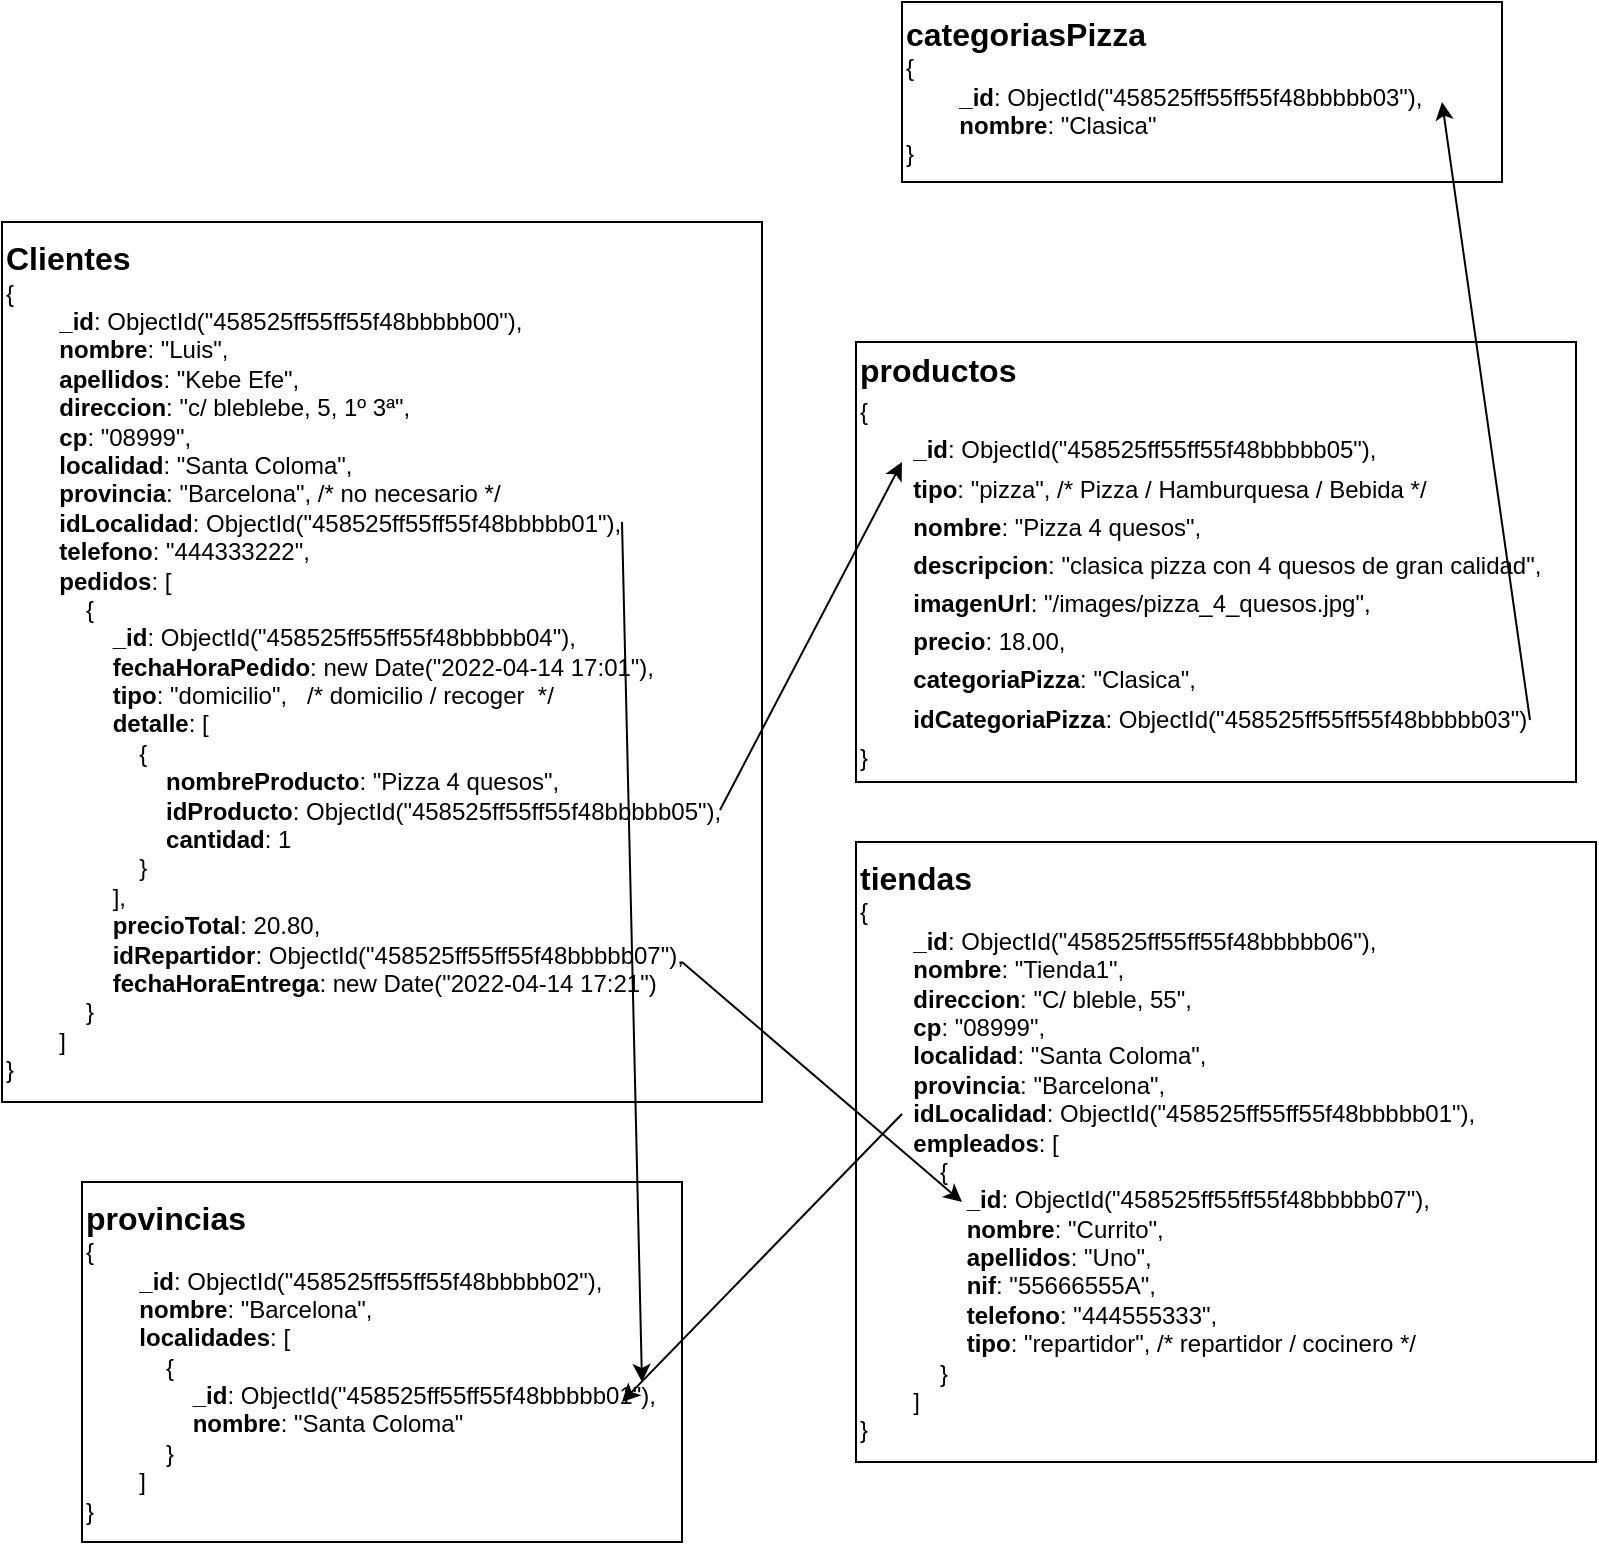 <mxfile version="17.4.4" type="device"><diagram id="1CCl8gI8QosCB9EsHlma" name="Page-1"><mxGraphModel dx="1592" dy="853" grid="1" gridSize="10" guides="1" tooltips="1" connect="1" arrows="1" fold="1" page="1" pageScale="1" pageWidth="827" pageHeight="1169" math="0" shadow="0"><root><mxCell id="0"/><mxCell id="1" parent="0"/><mxCell id="CFaQZiT78sB-B8ie4LWk-1" value="&lt;div&gt;&lt;b&gt;&lt;font style=&quot;font-size: 16px&quot;&gt;Clientes&lt;/font&gt;&lt;/b&gt;&lt;/div&gt;&lt;div&gt;&lt;span style=&quot;font-size: 12px&quot;&gt;{&lt;/span&gt;&lt;/div&gt;&lt;div&gt;&lt;span style=&quot;font-size: 12px&quot;&gt;&amp;nbsp; &amp;nbsp; &amp;nbsp; &amp;nbsp; &lt;b&gt;_id&lt;/b&gt;: ObjectId(&quot;458525ff55ff55f48bbbbb00&quot;),&lt;/span&gt;&lt;/div&gt;&lt;div&gt;&lt;span style=&quot;font-size: 12px&quot;&gt;&amp;nbsp; &amp;nbsp; &amp;nbsp; &amp;nbsp; &lt;b&gt;nombre&lt;/b&gt;: &quot;Luis&quot;,&lt;/span&gt;&lt;/div&gt;&lt;div&gt;&lt;span style=&quot;font-size: 12px&quot;&gt;&amp;nbsp; &amp;nbsp; &amp;nbsp; &amp;nbsp; &lt;b&gt;apellidos&lt;/b&gt;: &quot;Kebe Efe&quot;,&lt;/span&gt;&lt;/div&gt;&lt;div&gt;&lt;span style=&quot;font-size: 12px&quot;&gt;&amp;nbsp; &amp;nbsp; &amp;nbsp; &amp;nbsp; &lt;b&gt;direccion&lt;/b&gt;: &quot;c/ bleblebe, 5, 1º 3ª&quot;,&lt;/span&gt;&lt;/div&gt;&lt;div&gt;&lt;span style=&quot;font-size: 12px&quot;&gt;&amp;nbsp; &amp;nbsp; &amp;nbsp; &amp;nbsp; &lt;b&gt;cp&lt;/b&gt;: &quot;08999&quot;,&lt;/span&gt;&lt;/div&gt;&lt;div&gt;&lt;span style=&quot;font-size: 12px&quot;&gt;&amp;nbsp; &amp;nbsp; &amp;nbsp; &amp;nbsp; &lt;b&gt;localidad&lt;/b&gt;: &quot;Santa Coloma&quot;,&lt;/span&gt;&lt;/div&gt;&lt;div&gt;&lt;span style=&quot;font-size: 12px&quot;&gt;&amp;nbsp; &amp;nbsp; &amp;nbsp; &amp;nbsp; &lt;b&gt;provincia&lt;/b&gt;: &quot;Barcelona&quot;, /* no necesario */&lt;/span&gt;&lt;/div&gt;&lt;div&gt;&lt;span style=&quot;font-size: 12px&quot;&gt;&amp;nbsp; &amp;nbsp; &amp;nbsp; &amp;nbsp; &lt;b&gt;idLocalidad&lt;/b&gt;: ObjectId(&quot;458525ff55ff55f48bbbbb01&quot;),&amp;nbsp; &amp;nbsp; &amp;nbsp; &amp;nbsp;&amp;nbsp;&lt;/span&gt;&lt;/div&gt;&lt;div&gt;&lt;span style=&quot;font-size: 12px&quot;&gt;&amp;nbsp; &amp;nbsp; &amp;nbsp; &amp;nbsp; &lt;b&gt;telefono&lt;/b&gt;: &quot;444333222&quot;,&lt;/span&gt;&lt;/div&gt;&lt;div&gt;&lt;span style=&quot;font-size: 12px&quot;&gt;&amp;nbsp; &amp;nbsp; &amp;nbsp; &amp;nbsp; &lt;b&gt;pedidos&lt;/b&gt;: [&lt;/span&gt;&lt;/div&gt;&lt;div&gt;&lt;span style=&quot;font-size: 12px&quot;&gt;&amp;nbsp; &amp;nbsp; &amp;nbsp; &amp;nbsp; &amp;nbsp; &amp;nbsp; {&lt;/span&gt;&lt;/div&gt;&lt;div&gt;&lt;span style=&quot;font-size: 12px&quot;&gt;&amp;nbsp; &amp;nbsp; &amp;nbsp; &amp;nbsp; &amp;nbsp; &amp;nbsp; &amp;nbsp; &amp;nbsp; &lt;b&gt;_id&lt;/b&gt;: ObjectId(&quot;458525ff55ff55f48bbbbb04&quot;),&lt;/span&gt;&lt;/div&gt;&lt;div&gt;&lt;span style=&quot;font-size: 12px&quot;&gt;&amp;nbsp; &amp;nbsp; &amp;nbsp; &amp;nbsp; &amp;nbsp; &amp;nbsp; &amp;nbsp; &amp;nbsp; &lt;b&gt;fechaHoraPedido&lt;/b&gt;: new Date(&quot;2022-04-14 17:01&quot;),&lt;/span&gt;&lt;/div&gt;&lt;div&gt;&lt;span style=&quot;font-size: 12px&quot;&gt;&amp;nbsp; &amp;nbsp; &amp;nbsp; &amp;nbsp; &amp;nbsp; &amp;nbsp; &amp;nbsp; &amp;nbsp; &lt;b&gt;tipo&lt;/b&gt;: &quot;domicilio&quot;,&amp;nbsp; &amp;nbsp;/* domicilio / recoger&amp;nbsp; */&lt;/span&gt;&lt;/div&gt;&lt;div&gt;&lt;span style=&quot;font-size: 12px&quot;&gt;&amp;nbsp; &amp;nbsp; &amp;nbsp; &amp;nbsp; &amp;nbsp; &amp;nbsp; &amp;nbsp; &amp;nbsp; &lt;b&gt;detalle&lt;/b&gt;: [&lt;/span&gt;&lt;/div&gt;&lt;div&gt;&lt;span style=&quot;font-size: 12px&quot;&gt;&amp;nbsp; &amp;nbsp; &amp;nbsp; &amp;nbsp; &amp;nbsp; &amp;nbsp; &amp;nbsp; &amp;nbsp; &amp;nbsp; &amp;nbsp; {&lt;/span&gt;&lt;/div&gt;&lt;div&gt;&lt;span style=&quot;font-size: 12px&quot;&gt;&amp;nbsp; &amp;nbsp; &amp;nbsp; &amp;nbsp; &amp;nbsp; &amp;nbsp; &amp;nbsp; &amp;nbsp; &amp;nbsp; &amp;nbsp; &amp;nbsp; &amp;nbsp; &lt;b&gt;nombreProducto&lt;/b&gt;: &quot;Pizza 4 quesos&quot;,&lt;/span&gt;&lt;/div&gt;&lt;div&gt;&lt;span style=&quot;font-size: 12px&quot;&gt;&amp;nbsp; &amp;nbsp; &amp;nbsp; &amp;nbsp; &amp;nbsp; &amp;nbsp; &amp;nbsp; &amp;nbsp; &amp;nbsp; &amp;nbsp; &amp;nbsp; &amp;nbsp; &lt;b&gt;idProducto&lt;/b&gt;: ObjectId(&quot;458525ff55ff55f48bbbbb05&quot;),&lt;/span&gt;&lt;/div&gt;&lt;div&gt;&lt;span style=&quot;font-size: 12px&quot;&gt;&amp;nbsp; &amp;nbsp; &amp;nbsp; &amp;nbsp; &amp;nbsp; &amp;nbsp; &amp;nbsp; &amp;nbsp; &amp;nbsp; &amp;nbsp; &amp;nbsp; &amp;nbsp; &lt;b&gt;cantidad&lt;/b&gt;: 1&lt;/span&gt;&lt;/div&gt;&lt;div&gt;&lt;span style=&quot;font-size: 12px&quot;&gt;&amp;nbsp; &amp;nbsp; &amp;nbsp; &amp;nbsp; &amp;nbsp; &amp;nbsp; &amp;nbsp; &amp;nbsp; &amp;nbsp; &amp;nbsp; }&lt;/span&gt;&lt;/div&gt;&lt;div&gt;&lt;span style=&quot;font-size: 12px&quot;&gt;&amp;nbsp; &amp;nbsp; &amp;nbsp; &amp;nbsp; &amp;nbsp; &amp;nbsp; &amp;nbsp; &amp;nbsp; ],&lt;/span&gt;&lt;/div&gt;&lt;div&gt;&lt;span style=&quot;font-size: 12px&quot;&gt;&amp;nbsp; &amp;nbsp; &amp;nbsp; &amp;nbsp; &amp;nbsp; &amp;nbsp; &amp;nbsp; &amp;nbsp; &lt;b&gt;precioTotal&lt;/b&gt;: 20.80,&amp;nbsp; &amp;nbsp; &amp;nbsp;&lt;/span&gt;&lt;/div&gt;&lt;div&gt;&lt;span style=&quot;font-size: 12px&quot;&gt;&amp;nbsp; &amp;nbsp; &amp;nbsp; &amp;nbsp; &amp;nbsp; &amp;nbsp; &amp;nbsp; &amp;nbsp; &lt;b&gt;idRepartidor&lt;/b&gt;: ObjectId(&quot;458525ff55ff55f48bbbbb07&quot;),&lt;/span&gt;&lt;/div&gt;&lt;div&gt;&lt;span style=&quot;font-size: 12px&quot;&gt;&amp;nbsp; &amp;nbsp; &amp;nbsp; &amp;nbsp; &amp;nbsp; &amp;nbsp; &amp;nbsp; &amp;nbsp; &lt;b&gt;fechaHoraEntrega&lt;/b&gt;: new Date(&quot;2022-04-14 17:21&quot;)&lt;/span&gt;&lt;/div&gt;&lt;div&gt;&lt;span style=&quot;font-size: 12px&quot;&gt;&amp;nbsp; &amp;nbsp; &amp;nbsp; &amp;nbsp; &amp;nbsp; &amp;nbsp; }&lt;/span&gt;&lt;/div&gt;&lt;div&gt;&lt;span style=&quot;font-size: 12px&quot;&gt;&amp;nbsp; &amp;nbsp; &amp;nbsp; &amp;nbsp; ]&lt;/span&gt;&lt;/div&gt;&lt;div&gt;&lt;span style=&quot;font-size: 12px&quot;&gt;}&lt;/span&gt;&lt;/div&gt;" style="rounded=0;whiteSpace=wrap;html=1;align=left;" parent="1" vertex="1"><mxGeometry x="30" y="180" width="380" height="440" as="geometry"/></mxCell><mxCell id="CFaQZiT78sB-B8ie4LWk-2" value="&lt;div&gt;&lt;font size=&quot;1&quot;&gt;&lt;b style=&quot;font-size: 16px&quot;&gt;provincias&lt;/b&gt;&lt;/font&gt;&lt;/div&gt;&lt;div style=&quot;font-size: 12px&quot;&gt;&lt;font style=&quot;font-size: 12px&quot;&gt;{&lt;/font&gt;&lt;/div&gt;&lt;div style=&quot;font-size: 12px&quot;&gt;&lt;font style=&quot;font-size: 12px&quot;&gt;&amp;nbsp; &amp;nbsp; &amp;nbsp; &amp;nbsp; &lt;b&gt;_id&lt;/b&gt;: ObjectId(&quot;458525ff55ff55f48bbbbb02&quot;),&lt;/font&gt;&lt;/div&gt;&lt;div style=&quot;font-size: 12px&quot;&gt;&lt;font style=&quot;font-size: 12px&quot;&gt;&amp;nbsp; &amp;nbsp; &amp;nbsp; &amp;nbsp; &lt;b&gt;nombre&lt;/b&gt;: &quot;Barcelona&quot;,&lt;/font&gt;&lt;/div&gt;&lt;div style=&quot;font-size: 12px&quot;&gt;&lt;font style=&quot;font-size: 12px&quot;&gt;&amp;nbsp; &amp;nbsp; &amp;nbsp; &amp;nbsp; &lt;b&gt;localidades&lt;/b&gt;: [&lt;/font&gt;&lt;/div&gt;&lt;div style=&quot;font-size: 12px&quot;&gt;&lt;font style=&quot;font-size: 12px&quot;&gt;&amp;nbsp; &amp;nbsp; &amp;nbsp; &amp;nbsp; &amp;nbsp; &amp;nbsp; {&lt;/font&gt;&lt;/div&gt;&lt;div style=&quot;font-size: 12px&quot;&gt;&lt;font style=&quot;font-size: 12px&quot;&gt;&amp;nbsp; &amp;nbsp; &amp;nbsp; &amp;nbsp; &amp;nbsp; &amp;nbsp; &amp;nbsp; &amp;nbsp; &lt;b&gt;_id&lt;/b&gt;: ObjectId(&quot;458525ff55ff55f48bbbbb01&quot;),&lt;/font&gt;&lt;/div&gt;&lt;div style=&quot;font-size: 12px&quot;&gt;&lt;font style=&quot;font-size: 12px&quot;&gt;&amp;nbsp; &amp;nbsp; &amp;nbsp; &amp;nbsp; &amp;nbsp; &amp;nbsp; &amp;nbsp; &amp;nbsp; &lt;b&gt;nombre&lt;/b&gt;: &quot;Santa Coloma&quot;&lt;/font&gt;&lt;/div&gt;&lt;div style=&quot;font-size: 12px&quot;&gt;&lt;font style=&quot;font-size: 12px&quot;&gt;&amp;nbsp; &amp;nbsp; &amp;nbsp; &amp;nbsp; &amp;nbsp; &amp;nbsp; }&lt;/font&gt;&lt;/div&gt;&lt;div style=&quot;font-size: 12px&quot;&gt;&lt;font style=&quot;font-size: 12px&quot;&gt;&amp;nbsp; &amp;nbsp; &amp;nbsp; &amp;nbsp; ]&lt;/font&gt;&lt;/div&gt;&lt;div style=&quot;font-size: 12px&quot;&gt;&lt;font style=&quot;font-size: 12px&quot;&gt;}&amp;nbsp;&amp;nbsp;&lt;/font&gt;&lt;/div&gt;" style="rounded=0;whiteSpace=wrap;html=1;fontSize=16;align=left;" parent="1" vertex="1"><mxGeometry x="70" y="660" width="300" height="180" as="geometry"/></mxCell><mxCell id="CFaQZiT78sB-B8ie4LWk-3" value="&lt;font&gt;&lt;b&gt;&lt;font style=&quot;font-size: 16px&quot;&gt;productos&lt;/font&gt;&lt;/b&gt;&lt;br&gt;&lt;span style=&quot;font-size: 12px&quot;&gt;{&lt;/span&gt;&lt;br&gt;&lt;span style=&quot;font-size: 12px&quot;&gt;&amp;nbsp; &amp;nbsp; &amp;nbsp; &amp;nbsp; &lt;b&gt;_id&lt;/b&gt;: ObjectId(&quot;458525ff55ff55f48bbbbb05&quot;),&lt;/span&gt;&lt;br&gt;&lt;span style=&quot;font-size: 12px&quot;&gt;&amp;nbsp; &amp;nbsp; &amp;nbsp; &amp;nbsp; &lt;b&gt;tipo&lt;/b&gt;: &quot;pizza&quot;, /* Pizza / Hamburquesa / Bebida */&lt;/span&gt;&lt;br&gt;&lt;span style=&quot;font-size: 12px&quot;&gt;&amp;nbsp; &amp;nbsp; &amp;nbsp; &amp;nbsp; &lt;b&gt;nombre&lt;/b&gt;: &quot;Pizza 4 quesos&quot;,&lt;/span&gt;&lt;br&gt;&lt;span style=&quot;font-size: 12px&quot;&gt;&amp;nbsp; &amp;nbsp; &amp;nbsp; &amp;nbsp; &lt;b&gt;descripcion&lt;/b&gt;: &quot;clasica pizza con 4 quesos de gran calidad&quot;,&lt;/span&gt;&lt;br&gt;&lt;span style=&quot;font-size: 12px&quot;&gt;&amp;nbsp; &amp;nbsp; &amp;nbsp; &amp;nbsp; &lt;b&gt;imagenUrl&lt;/b&gt;: &quot;/images/pizza_4_quesos.jpg&quot;,&lt;/span&gt;&lt;br&gt;&lt;span style=&quot;font-size: 12px&quot;&gt;&amp;nbsp; &amp;nbsp; &amp;nbsp; &amp;nbsp; &lt;b&gt;precio&lt;/b&gt;: 18.00,&lt;/span&gt;&lt;br&gt;&lt;span style=&quot;font-size: 12px&quot;&gt;&amp;nbsp; &amp;nbsp; &amp;nbsp; &amp;nbsp; &lt;b&gt;categoriaPizza&lt;/b&gt;: &quot;Clasica&quot;,&lt;/span&gt;&lt;br&gt;&lt;span style=&quot;font-size: 12px&quot;&gt;&amp;nbsp; &amp;nbsp; &amp;nbsp; &amp;nbsp; &lt;b&gt;idCategoriaPizza&lt;/b&gt;: ObjectId(&quot;458525ff55ff55f48bbbbb03&quot;)&lt;/span&gt;&lt;br&gt;&lt;span style=&quot;font-size: 12px&quot;&gt;}&lt;/span&gt;&lt;/font&gt;" style="rounded=0;whiteSpace=wrap;html=1;fontSize=16;align=left;" parent="1" vertex="1"><mxGeometry x="457" y="240" width="360" height="220" as="geometry"/></mxCell><mxCell id="7XGsup3pfJbg2J3-ViIo-1" value="&lt;div&gt;&lt;font size=&quot;1&quot;&gt;&lt;b style=&quot;font-size: 16px&quot;&gt;categoriasPizza&lt;/b&gt;&lt;/font&gt;&lt;/div&gt;&lt;div style=&quot;font-size: 12px&quot;&gt;&lt;font style=&quot;font-size: 12px&quot;&gt;{&lt;/font&gt;&lt;/div&gt;&lt;div style=&quot;font-size: 12px&quot;&gt;&lt;font style=&quot;font-size: 12px&quot;&gt;&amp;nbsp; &amp;nbsp; &amp;nbsp; &amp;nbsp; &lt;b&gt;_id&lt;/b&gt;: ObjectId(&quot;458525ff55ff55f48bbbbb03&quot;),&lt;/font&gt;&lt;/div&gt;&lt;div style=&quot;font-size: 12px&quot;&gt;&lt;font style=&quot;font-size: 12px&quot;&gt;&amp;nbsp; &amp;nbsp; &amp;nbsp; &amp;nbsp; &lt;b&gt;nombre&lt;/b&gt;: &quot;Clasica&quot;&lt;/font&gt;&lt;/div&gt;&lt;div style=&quot;font-size: 12px&quot;&gt;&lt;font style=&quot;font-size: 12px&quot;&gt;}&lt;/font&gt;&lt;/div&gt;" style="rounded=0;whiteSpace=wrap;html=1;fontSize=16;align=left;" vertex="1" parent="1"><mxGeometry x="480" y="70" width="300" height="90" as="geometry"/></mxCell><mxCell id="7XGsup3pfJbg2J3-ViIo-2" value="&lt;div&gt;&lt;font size=&quot;1&quot;&gt;&lt;b style=&quot;font-size: 16px&quot;&gt;tiendas&lt;/b&gt;&lt;/font&gt;&lt;/div&gt;&lt;div style=&quot;font-size: 12px&quot;&gt;&lt;font style=&quot;font-size: 12px&quot;&gt;{&lt;/font&gt;&lt;/div&gt;&lt;div style=&quot;font-size: 12px&quot;&gt;&lt;font style=&quot;font-size: 12px&quot;&gt;&amp;nbsp; &amp;nbsp; &amp;nbsp; &amp;nbsp; &lt;b&gt;_id&lt;/b&gt;: ObjectId(&quot;458525ff55ff55f48bbbbb06&quot;),&lt;/font&gt;&lt;/div&gt;&lt;div style=&quot;font-size: 12px&quot;&gt;&lt;font style=&quot;font-size: 12px&quot;&gt;&amp;nbsp; &amp;nbsp; &amp;nbsp; &amp;nbsp; &lt;b&gt;nombre&lt;/b&gt;: &quot;Tienda1&quot;,&lt;/font&gt;&lt;/div&gt;&lt;div style=&quot;font-size: 12px&quot;&gt;&lt;font style=&quot;font-size: 12px&quot;&gt;&amp;nbsp; &amp;nbsp; &amp;nbsp; &amp;nbsp; &lt;b&gt;direccion&lt;/b&gt;: &quot;C/ bleble, 55&quot;,&lt;/font&gt;&lt;/div&gt;&lt;div style=&quot;font-size: 12px&quot;&gt;&lt;font style=&quot;font-size: 12px&quot;&gt;&amp;nbsp; &amp;nbsp; &amp;nbsp; &amp;nbsp; &lt;b&gt;cp&lt;/b&gt;: &quot;08999&quot;,&lt;/font&gt;&lt;/div&gt;&lt;div style=&quot;font-size: 12px&quot;&gt;&lt;font style=&quot;font-size: 12px&quot;&gt;&amp;nbsp; &amp;nbsp; &amp;nbsp; &amp;nbsp; &lt;b&gt;localidad&lt;/b&gt;: &quot;Santa Coloma&quot;,&lt;/font&gt;&lt;/div&gt;&lt;div style=&quot;font-size: 12px&quot;&gt;&lt;font style=&quot;font-size: 12px&quot;&gt;&amp;nbsp; &amp;nbsp; &amp;nbsp; &amp;nbsp; &lt;b&gt;provincia&lt;/b&gt;: &quot;Barcelona&quot;,&lt;/font&gt;&lt;/div&gt;&lt;div style=&quot;font-size: 12px&quot;&gt;&lt;font style=&quot;font-size: 12px&quot;&gt;&amp;nbsp; &amp;nbsp; &amp;nbsp; &amp;nbsp; &lt;b&gt;idLocalidad&lt;/b&gt;: ObjectId(&quot;458525ff55ff55f48bbbbb01&quot;),&lt;/font&gt;&lt;/div&gt;&lt;div style=&quot;font-size: 12px&quot;&gt;&lt;font style=&quot;font-size: 12px&quot;&gt;&amp;nbsp; &amp;nbsp; &amp;nbsp; &amp;nbsp; &lt;b&gt;empleados&lt;/b&gt;: [&lt;/font&gt;&lt;/div&gt;&lt;div style=&quot;font-size: 12px&quot;&gt;&lt;font style=&quot;font-size: 12px&quot;&gt;&amp;nbsp; &amp;nbsp; &amp;nbsp; &amp;nbsp; &amp;nbsp; &amp;nbsp; {&lt;/font&gt;&lt;/div&gt;&lt;div style=&quot;font-size: 12px&quot;&gt;&lt;font style=&quot;font-size: 12px&quot;&gt;&amp;nbsp; &amp;nbsp; &amp;nbsp; &amp;nbsp; &amp;nbsp; &amp;nbsp; &amp;nbsp; &amp;nbsp; &lt;b&gt;_id&lt;/b&gt;: ObjectId(&quot;458525ff55ff55f48bbbbb07&quot;),&lt;/font&gt;&lt;/div&gt;&lt;div style=&quot;font-size: 12px&quot;&gt;&lt;font style=&quot;font-size: 12px&quot;&gt;&amp;nbsp; &amp;nbsp; &amp;nbsp; &amp;nbsp; &amp;nbsp; &amp;nbsp; &amp;nbsp; &amp;nbsp; &lt;b&gt;nombre&lt;/b&gt;: &quot;Currito&quot;,&lt;/font&gt;&lt;/div&gt;&lt;div style=&quot;font-size: 12px&quot;&gt;&lt;font style=&quot;font-size: 12px&quot;&gt;&amp;nbsp; &amp;nbsp; &amp;nbsp; &amp;nbsp; &amp;nbsp; &amp;nbsp; &amp;nbsp; &amp;nbsp; &lt;b&gt;apellidos&lt;/b&gt;: &quot;Uno&quot;,&lt;/font&gt;&lt;/div&gt;&lt;div style=&quot;font-size: 12px&quot;&gt;&lt;font style=&quot;font-size: 12px&quot;&gt;&amp;nbsp; &amp;nbsp; &amp;nbsp; &amp;nbsp; &amp;nbsp; &amp;nbsp; &amp;nbsp; &amp;nbsp; &lt;b&gt;nif&lt;/b&gt;: &quot;55666555A&quot;,&lt;/font&gt;&lt;/div&gt;&lt;div style=&quot;font-size: 12px&quot;&gt;&lt;font style=&quot;font-size: 12px&quot;&gt;&amp;nbsp; &amp;nbsp; &amp;nbsp; &amp;nbsp; &amp;nbsp; &amp;nbsp; &amp;nbsp; &amp;nbsp; &lt;b&gt;telefono&lt;/b&gt;: &quot;444555333&quot;,&lt;/font&gt;&lt;/div&gt;&lt;div style=&quot;font-size: 12px&quot;&gt;&lt;font style=&quot;font-size: 12px&quot;&gt;&amp;nbsp; &amp;nbsp; &amp;nbsp; &amp;nbsp; &amp;nbsp; &amp;nbsp; &amp;nbsp; &amp;nbsp; &lt;b&gt;tipo&lt;/b&gt;: &quot;repartidor&quot;, /* repartidor / cocinero */&lt;/font&gt;&lt;/div&gt;&lt;div style=&quot;font-size: 12px&quot;&gt;&lt;font style=&quot;font-size: 12px&quot;&gt;&amp;nbsp; &amp;nbsp; &amp;nbsp; &amp;nbsp; &amp;nbsp; &amp;nbsp; }&lt;/font&gt;&lt;/div&gt;&lt;div style=&quot;font-size: 12px&quot;&gt;&lt;font style=&quot;font-size: 12px&quot;&gt;&amp;nbsp; &amp;nbsp; &amp;nbsp; &amp;nbsp; ]&lt;/font&gt;&lt;/div&gt;&lt;div style=&quot;font-size: 12px&quot;&gt;&lt;font style=&quot;font-size: 12px&quot;&gt;}&lt;/font&gt;&lt;/div&gt;" style="rounded=0;whiteSpace=wrap;html=1;fontSize=16;align=left;" vertex="1" parent="1"><mxGeometry x="457" y="490" width="370" height="310" as="geometry"/></mxCell><mxCell id="7XGsup3pfJbg2J3-ViIo-5" value="" style="endArrow=classic;html=1;rounded=0;fontSize=16;" edge="1" parent="1"><mxGeometry width="50" height="50" relative="1" as="geometry"><mxPoint x="340" y="330" as="sourcePoint"/><mxPoint x="350" y="760" as="targetPoint"/><Array as="points"><mxPoint x="340" y="330"/><mxPoint x="350" y="760"/></Array></mxGeometry></mxCell><mxCell id="7XGsup3pfJbg2J3-ViIo-7" value="" style="endArrow=classic;html=1;rounded=0;fontSize=16;" edge="1" parent="1"><mxGeometry width="50" height="50" relative="1" as="geometry"><mxPoint x="480" y="626" as="sourcePoint"/><mxPoint x="340" y="770" as="targetPoint"/><Array as="points"/></mxGeometry></mxCell><mxCell id="7XGsup3pfJbg2J3-ViIo-8" value="" style="endArrow=classic;html=1;rounded=0;fontSize=16;" edge="1" parent="1"><mxGeometry width="50" height="50" relative="1" as="geometry"><mxPoint x="794" y="429" as="sourcePoint"/><mxPoint x="750" y="120" as="targetPoint"/><Array as="points"><mxPoint x="750" y="120"/></Array></mxGeometry></mxCell><mxCell id="7XGsup3pfJbg2J3-ViIo-9" value="" style="endArrow=classic;html=1;rounded=0;fontSize=16;" edge="1" parent="1"><mxGeometry width="50" height="50" relative="1" as="geometry"><mxPoint x="389" y="474" as="sourcePoint"/><mxPoint x="480" y="300" as="targetPoint"/><Array as="points"><mxPoint x="480" y="300"/></Array></mxGeometry></mxCell><mxCell id="7XGsup3pfJbg2J3-ViIo-12" value="" style="endArrow=classic;html=1;rounded=0;fontSize=16;" edge="1" parent="1"><mxGeometry width="50" height="50" relative="1" as="geometry"><mxPoint x="370" y="550" as="sourcePoint"/><mxPoint x="510" y="670" as="targetPoint"/><Array as="points"><mxPoint x="510" y="670"/></Array></mxGeometry></mxCell></root></mxGraphModel></diagram></mxfile>